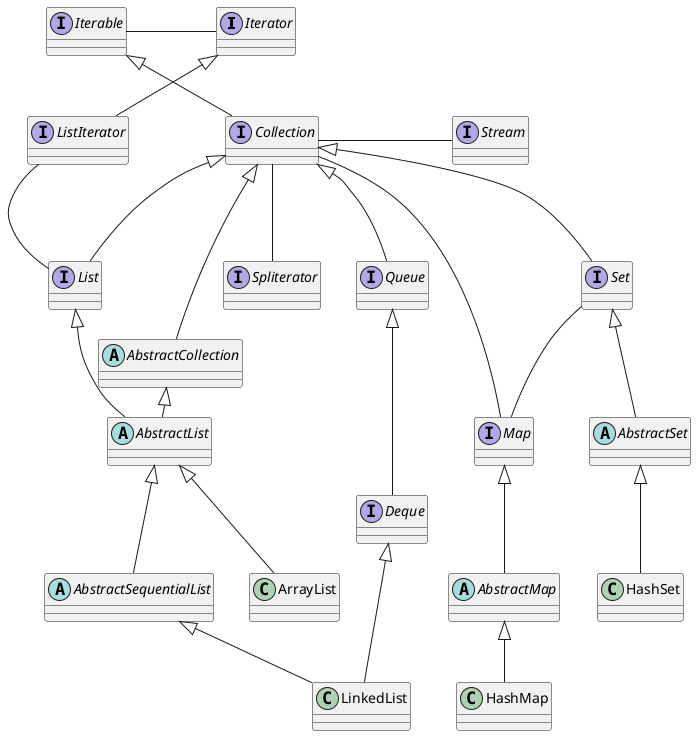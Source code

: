 @startuml
!define Background   #2d2d2d
!define CurrentLine  #393939
!define Selection    #515151
!define Foregound    #cccccc
!define Comment      #999999
!define Red          #f2777a
!define Orange       #f99157
!define Yellow       #ffcc66
!define Green        #99cc99
!define Aqua         #66cccc
!define Blue         #6699cc
!define Purple       #cc99cc

skinparam Shadowing false
skinparam backgroundColor transparent
skinparam ArrowFontColor white

interface Iterator
interface Iterable
interface Collection
interface List
interface ListIterator
interface Spliterator
interface Stream
interface Queue
interface Deque
interface Map
interface Set

abstract class AbstractList
abstract class AbstractCollection
abstract class AbstractSequentialList
abstract class AbstractMap
abstract class AbstractSet

class ArrayList
class LinkedList

'interface extend
Iterable <|-- Collection
Collection <|-- List
Iterator <|-- ListIterator
Collection <|-- Queue
Queue <|-- Deque
Collection <|-- Set

'implement
Collection <|-- AbstractCollection
List <|-- AbstractList
Deque <|-- LinkedList
Map <|-- AbstractMap
Set <|-- AbstractSet

'impl extend
AbstractCollection <|- AbstractList
AbstractList <|-- AbstractSequentialList
AbstractSequentialList <|-- LinkedList
AbstractList <|-- ArrayList
AbstractSet <|-- HashSet
AbstractMap <|-- HashMap

'associate
Iterable - Iterator : iterator()
Collection -- Spliterator : spliterator()
Collection - Stream : stream()\nparallelStream()
ListIterator -- List : listIterator()\nlistIterator(int)
Collection -- Map : values()
Set -- Map : keySet()\nentrySet()

@enduml